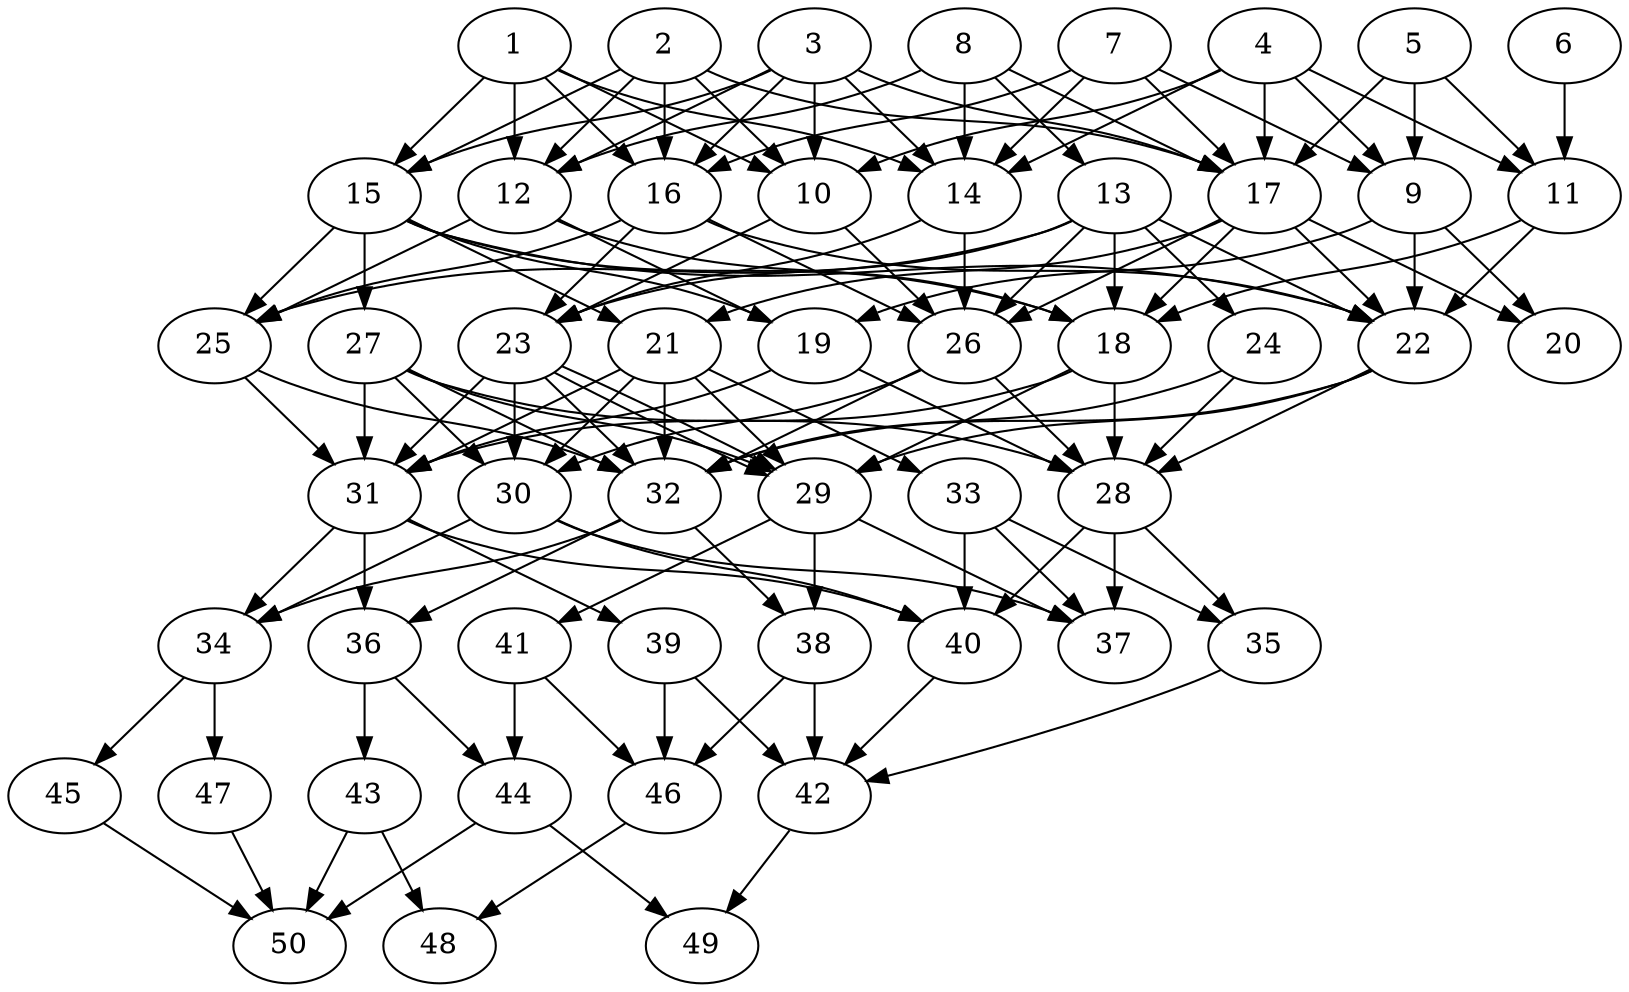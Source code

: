 // DAG automatically generated by daggen at Thu Oct  3 14:07:57 2019
// ./daggen --dot -n 50 --ccr 0.4 --fat 0.5 --regular 0.5 --density 0.7 --mindata 5242880 --maxdata 52428800 
digraph G {
  1 [size="22243840", alpha="0.16", expect_size="8897536"] 
  1 -> 10 [size ="8897536"]
  1 -> 12 [size ="8897536"]
  1 -> 14 [size ="8897536"]
  1 -> 15 [size ="8897536"]
  1 -> 16 [size ="8897536"]
  2 [size="114938880", alpha="0.10", expect_size="45975552"] 
  2 -> 10 [size ="45975552"]
  2 -> 12 [size ="45975552"]
  2 -> 15 [size ="45975552"]
  2 -> 16 [size ="45975552"]
  2 -> 17 [size ="45975552"]
  3 [size="117880320", alpha="0.01", expect_size="47152128"] 
  3 -> 10 [size ="47152128"]
  3 -> 12 [size ="47152128"]
  3 -> 14 [size ="47152128"]
  3 -> 15 [size ="47152128"]
  3 -> 16 [size ="47152128"]
  3 -> 17 [size ="47152128"]
  4 [size="38597120", alpha="0.09", expect_size="15438848"] 
  4 -> 9 [size ="15438848"]
  4 -> 10 [size ="15438848"]
  4 -> 11 [size ="15438848"]
  4 -> 14 [size ="15438848"]
  4 -> 17 [size ="15438848"]
  5 [size="31372800", alpha="0.14", expect_size="12549120"] 
  5 -> 9 [size ="12549120"]
  5 -> 11 [size ="12549120"]
  5 -> 17 [size ="12549120"]
  6 [size="87920640", alpha="0.19", expect_size="35168256"] 
  6 -> 11 [size ="35168256"]
  7 [size="41287680", alpha="0.05", expect_size="16515072"] 
  7 -> 9 [size ="16515072"]
  7 -> 14 [size ="16515072"]
  7 -> 16 [size ="16515072"]
  7 -> 17 [size ="16515072"]
  8 [size="90618880", alpha="0.08", expect_size="36247552"] 
  8 -> 12 [size ="36247552"]
  8 -> 13 [size ="36247552"]
  8 -> 14 [size ="36247552"]
  8 -> 17 [size ="36247552"]
  9 [size="53977600", alpha="0.07", expect_size="21591040"] 
  9 -> 19 [size ="21591040"]
  9 -> 20 [size ="21591040"]
  9 -> 22 [size ="21591040"]
  10 [size="104279040", alpha="0.15", expect_size="41711616"] 
  10 -> 23 [size ="41711616"]
  10 -> 26 [size ="41711616"]
  11 [size="44229120", alpha="0.08", expect_size="17691648"] 
  11 -> 18 [size ="17691648"]
  11 -> 22 [size ="17691648"]
  12 [size="22010880", alpha="0.13", expect_size="8804352"] 
  12 -> 18 [size ="8804352"]
  12 -> 19 [size ="8804352"]
  12 -> 25 [size ="8804352"]
  13 [size="80716800", alpha="0.10", expect_size="32286720"] 
  13 -> 18 [size ="32286720"]
  13 -> 22 [size ="32286720"]
  13 -> 23 [size ="32286720"]
  13 -> 24 [size ="32286720"]
  13 -> 25 [size ="32286720"]
  13 -> 26 [size ="32286720"]
  14 [size="85411840", alpha="0.11", expect_size="34164736"] 
  14 -> 23 [size ="34164736"]
  14 -> 26 [size ="34164736"]
  15 [size="21552640", alpha="0.05", expect_size="8621056"] 
  15 -> 18 [size ="8621056"]
  15 -> 19 [size ="8621056"]
  15 -> 21 [size ="8621056"]
  15 -> 22 [size ="8621056"]
  15 -> 25 [size ="8621056"]
  15 -> 27 [size ="8621056"]
  16 [size="104074240", alpha="0.14", expect_size="41629696"] 
  16 -> 22 [size ="41629696"]
  16 -> 23 [size ="41629696"]
  16 -> 25 [size ="41629696"]
  16 -> 26 [size ="41629696"]
  17 [size="95505920", alpha="0.01", expect_size="38202368"] 
  17 -> 18 [size ="38202368"]
  17 -> 20 [size ="38202368"]
  17 -> 21 [size ="38202368"]
  17 -> 22 [size ="38202368"]
  17 -> 26 [size ="38202368"]
  18 [size="122240000", alpha="0.20", expect_size="48896000"] 
  18 -> 28 [size ="48896000"]
  18 -> 29 [size ="48896000"]
  18 -> 31 [size ="48896000"]
  19 [size="52236800", alpha="0.16", expect_size="20894720"] 
  19 -> 28 [size ="20894720"]
  19 -> 31 [size ="20894720"]
  20 [size="95185920", alpha="0.06", expect_size="38074368"] 
  21 [size="66644480", alpha="0.19", expect_size="26657792"] 
  21 -> 29 [size ="26657792"]
  21 -> 30 [size ="26657792"]
  21 -> 31 [size ="26657792"]
  21 -> 32 [size ="26657792"]
  21 -> 33 [size ="26657792"]
  22 [size="114096640", alpha="0.08", expect_size="45638656"] 
  22 -> 28 [size ="45638656"]
  22 -> 29 [size ="45638656"]
  22 -> 32 [size ="45638656"]
  23 [size="75622400", alpha="0.15", expect_size="30248960"] 
  23 -> 29 [size ="30248960"]
  23 -> 29 [size ="30248960"]
  23 -> 30 [size ="30248960"]
  23 -> 31 [size ="30248960"]
  23 -> 32 [size ="30248960"]
  24 [size="15014400", alpha="0.06", expect_size="6005760"] 
  24 -> 28 [size ="6005760"]
  24 -> 32 [size ="6005760"]
  25 [size="81231360", alpha="0.01", expect_size="32492544"] 
  25 -> 31 [size ="32492544"]
  25 -> 32 [size ="32492544"]
  26 [size="111219200", alpha="0.08", expect_size="44487680"] 
  26 -> 28 [size ="44487680"]
  26 -> 30 [size ="44487680"]
  26 -> 32 [size ="44487680"]
  27 [size="76549120", alpha="0.00", expect_size="30619648"] 
  27 -> 28 [size ="30619648"]
  27 -> 29 [size ="30619648"]
  27 -> 30 [size ="30619648"]
  27 -> 31 [size ="30619648"]
  27 -> 32 [size ="30619648"]
  28 [size="81100800", alpha="0.05", expect_size="32440320"] 
  28 -> 35 [size ="32440320"]
  28 -> 37 [size ="32440320"]
  28 -> 40 [size ="32440320"]
  29 [size="80865280", alpha="0.17", expect_size="32346112"] 
  29 -> 37 [size ="32346112"]
  29 -> 38 [size ="32346112"]
  29 -> 41 [size ="32346112"]
  30 [size="56499200", alpha="0.05", expect_size="22599680"] 
  30 -> 34 [size ="22599680"]
  30 -> 37 [size ="22599680"]
  30 -> 40 [size ="22599680"]
  31 [size="94325760", alpha="0.18", expect_size="37730304"] 
  31 -> 34 [size ="37730304"]
  31 -> 36 [size ="37730304"]
  31 -> 39 [size ="37730304"]
  31 -> 40 [size ="37730304"]
  32 [size="85519360", alpha="0.12", expect_size="34207744"] 
  32 -> 34 [size ="34207744"]
  32 -> 36 [size ="34207744"]
  32 -> 38 [size ="34207744"]
  33 [size="13949440", alpha="0.18", expect_size="5579776"] 
  33 -> 35 [size ="5579776"]
  33 -> 37 [size ="5579776"]
  33 -> 40 [size ="5579776"]
  34 [size="102353920", alpha="0.16", expect_size="40941568"] 
  34 -> 45 [size ="40941568"]
  34 -> 47 [size ="40941568"]
  35 [size="22330880", alpha="0.15", expect_size="8932352"] 
  35 -> 42 [size ="8932352"]
  36 [size="28078080", alpha="0.10", expect_size="11231232"] 
  36 -> 43 [size ="11231232"]
  36 -> 44 [size ="11231232"]
  37 [size="76444160", alpha="0.19", expect_size="30577664"] 
  38 [size="77647360", alpha="0.07", expect_size="31058944"] 
  38 -> 42 [size ="31058944"]
  38 -> 46 [size ="31058944"]
  39 [size="109196800", alpha="0.01", expect_size="43678720"] 
  39 -> 42 [size ="43678720"]
  39 -> 46 [size ="43678720"]
  40 [size="94005760", alpha="0.08", expect_size="37602304"] 
  40 -> 42 [size ="37602304"]
  41 [size="123240960", alpha="0.05", expect_size="49296384"] 
  41 -> 44 [size ="49296384"]
  41 -> 46 [size ="49296384"]
  42 [size="110062080", alpha="0.20", expect_size="44024832"] 
  42 -> 49 [size ="44024832"]
  43 [size="63377920", alpha="0.04", expect_size="25351168"] 
  43 -> 48 [size ="25351168"]
  43 -> 50 [size ="25351168"]
  44 [size="50795520", alpha="0.09", expect_size="20318208"] 
  44 -> 49 [size ="20318208"]
  44 -> 50 [size ="20318208"]
  45 [size="26657280", alpha="0.06", expect_size="10662912"] 
  45 -> 50 [size ="10662912"]
  46 [size="117373440", alpha="0.19", expect_size="46949376"] 
  46 -> 48 [size ="46949376"]
  47 [size="60019200", alpha="0.03", expect_size="24007680"] 
  47 -> 50 [size ="24007680"]
  48 [size="54960640", alpha="0.19", expect_size="21984256"] 
  49 [size="93365760", alpha="0.06", expect_size="37346304"] 
  50 [size="96396800", alpha="0.20", expect_size="38558720"] 
}
